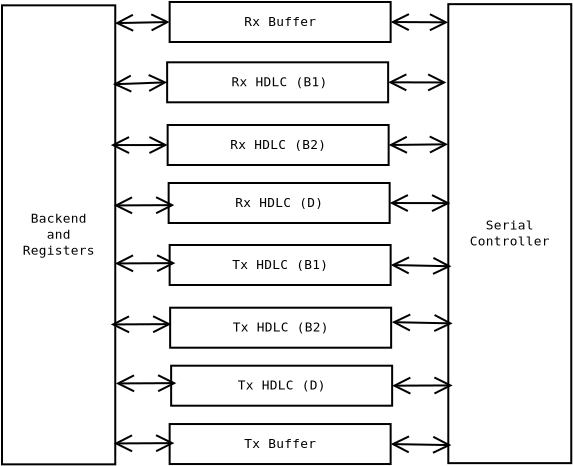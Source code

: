 <?xml version="1.0"?>
<diagram xmlns:dia="http://www.lysator.liu.se/~alla/dia/">
  <diagramdata>
    <attribute name="background">
      <color val="#ffffff"/>
    </attribute>
    <attribute name="paper">
      <composite type="paper">
        <attribute name="name">
          <string>#A4#</string>
        </attribute>
        <attribute name="tmargin">
          <real val="2.82"/>
        </attribute>
        <attribute name="bmargin">
          <real val="2.82"/>
        </attribute>
        <attribute name="lmargin">
          <real val="2.82"/>
        </attribute>
        <attribute name="rmargin">
          <real val="2.82"/>
        </attribute>
        <attribute name="is_portrait">
          <boolean val="true"/>
        </attribute>
        <attribute name="scaling">
          <real val="1"/>
        </attribute>
        <attribute name="fitto">
          <boolean val="false"/>
        </attribute>
      </composite>
    </attribute>
    <attribute name="grid">
      <composite type="grid">
        <attribute name="width_x">
          <real val="1"/>
        </attribute>
        <attribute name="width_y">
          <real val="1"/>
        </attribute>
        <attribute name="visible_x">
          <int val="1"/>
        </attribute>
        <attribute name="visible_y">
          <int val="1"/>
        </attribute>
      </composite>
    </attribute>
    <attribute name="guides">
      <composite type="guides">
        <attribute name="hguides"/>
        <attribute name="vguides"/>
      </composite>
    </attribute>
  </diagramdata>
  <layer name="Background" visible="true">
    <object type="Flowchart - Box" version="0" id="O0">
      <attribute name="obj_pos">
        <point val="11.95,6.95"/>
      </attribute>
      <attribute name="obj_bb">
        <rectangle val="11.9,6.9;23.05,9"/>
      </attribute>
      <attribute name="elem_corner">
        <point val="11.95,6.95"/>
      </attribute>
      <attribute name="elem_width">
        <real val="11.05"/>
      </attribute>
      <attribute name="elem_height">
        <real val="2"/>
      </attribute>
      <attribute name="show_background">
        <boolean val="true"/>
      </attribute>
      <attribute name="padding">
        <real val="0.5"/>
      </attribute>
      <attribute name="text">
        <composite type="text">
          <attribute name="string">
            <string>#Rx HDLC (B1)#</string>
          </attribute>
          <attribute name="font">
            <font name="Courier"/>
          </attribute>
          <attribute name="height">
            <real val="0.8"/>
          </attribute>
          <attribute name="pos">
            <point val="17.475,8.145"/>
          </attribute>
          <attribute name="color">
            <color val="#000000"/>
          </attribute>
          <attribute name="alignment">
            <enum val="1"/>
          </attribute>
        </composite>
      </attribute>
    </object>
    <object type="Flowchart - Box" version="0" id="O1">
      <attribute name="obj_pos">
        <point val="11.975,10.085"/>
      </attribute>
      <attribute name="obj_bb">
        <rectangle val="11.925,10.035;23.075,12.135"/>
      </attribute>
      <attribute name="elem_corner">
        <point val="11.975,10.085"/>
      </attribute>
      <attribute name="elem_width">
        <real val="11.05"/>
      </attribute>
      <attribute name="elem_height">
        <real val="2"/>
      </attribute>
      <attribute name="show_background">
        <boolean val="true"/>
      </attribute>
      <attribute name="padding">
        <real val="0.5"/>
      </attribute>
      <attribute name="text">
        <composite type="text">
          <attribute name="string">
            <string>#Rx HDLC (B2)#</string>
          </attribute>
          <attribute name="font">
            <font name="Courier"/>
          </attribute>
          <attribute name="height">
            <real val="0.8"/>
          </attribute>
          <attribute name="pos">
            <point val="17.5,11.28"/>
          </attribute>
          <attribute name="color">
            <color val="#000000"/>
          </attribute>
          <attribute name="alignment">
            <enum val="1"/>
          </attribute>
        </composite>
      </attribute>
    </object>
    <object type="Flowchart - Box" version="0" id="O2">
      <attribute name="obj_pos">
        <point val="12.025,12.985"/>
      </attribute>
      <attribute name="obj_bb">
        <rectangle val="11.975,12.935;23.125,15.035"/>
      </attribute>
      <attribute name="elem_corner">
        <point val="12.025,12.985"/>
      </attribute>
      <attribute name="elem_width">
        <real val="11.05"/>
      </attribute>
      <attribute name="elem_height">
        <real val="2"/>
      </attribute>
      <attribute name="show_background">
        <boolean val="true"/>
      </attribute>
      <attribute name="padding">
        <real val="0.5"/>
      </attribute>
      <attribute name="text">
        <composite type="text">
          <attribute name="string">
            <string>#Rx HDLC (D)#</string>
          </attribute>
          <attribute name="font">
            <font name="Courier"/>
          </attribute>
          <attribute name="height">
            <real val="0.8"/>
          </attribute>
          <attribute name="pos">
            <point val="17.55,14.18"/>
          </attribute>
          <attribute name="color">
            <color val="#000000"/>
          </attribute>
          <attribute name="alignment">
            <enum val="1"/>
          </attribute>
        </composite>
      </attribute>
    </object>
    <object type="Flowchart - Box" version="0" id="O3">
      <attribute name="obj_pos">
        <point val="12.075,16.085"/>
      </attribute>
      <attribute name="obj_bb">
        <rectangle val="12.025,16.035;23.175,18.135"/>
      </attribute>
      <attribute name="elem_corner">
        <point val="12.075,16.085"/>
      </attribute>
      <attribute name="elem_width">
        <real val="11.05"/>
      </attribute>
      <attribute name="elem_height">
        <real val="2"/>
      </attribute>
      <attribute name="show_background">
        <boolean val="true"/>
      </attribute>
      <attribute name="padding">
        <real val="0.5"/>
      </attribute>
      <attribute name="text">
        <composite type="text">
          <attribute name="string">
            <string>#Tx HDLC (B1)#</string>
          </attribute>
          <attribute name="font">
            <font name="Courier"/>
          </attribute>
          <attribute name="height">
            <real val="0.8"/>
          </attribute>
          <attribute name="pos">
            <point val="17.6,17.28"/>
          </attribute>
          <attribute name="color">
            <color val="#000000"/>
          </attribute>
          <attribute name="alignment">
            <enum val="1"/>
          </attribute>
        </composite>
      </attribute>
    </object>
    <object type="Flowchart - Box" version="0" id="O4">
      <attribute name="obj_pos">
        <point val="12.1,19.22"/>
      </attribute>
      <attribute name="obj_bb">
        <rectangle val="12.05,19.17;23.2,21.27"/>
      </attribute>
      <attribute name="elem_corner">
        <point val="12.1,19.22"/>
      </attribute>
      <attribute name="elem_width">
        <real val="11.05"/>
      </attribute>
      <attribute name="elem_height">
        <real val="2"/>
      </attribute>
      <attribute name="show_background">
        <boolean val="true"/>
      </attribute>
      <attribute name="padding">
        <real val="0.5"/>
      </attribute>
      <attribute name="text">
        <composite type="text">
          <attribute name="string">
            <string>#Tx HDLC (B2)#</string>
          </attribute>
          <attribute name="font">
            <font name="Courier"/>
          </attribute>
          <attribute name="height">
            <real val="0.8"/>
          </attribute>
          <attribute name="pos">
            <point val="17.625,20.415"/>
          </attribute>
          <attribute name="color">
            <color val="#000000"/>
          </attribute>
          <attribute name="alignment">
            <enum val="1"/>
          </attribute>
        </composite>
      </attribute>
    </object>
    <object type="Flowchart - Box" version="0" id="O5">
      <attribute name="obj_pos">
        <point val="12.15,22.12"/>
      </attribute>
      <attribute name="obj_bb">
        <rectangle val="12.1,22.07;23.25,24.17"/>
      </attribute>
      <attribute name="elem_corner">
        <point val="12.15,22.12"/>
      </attribute>
      <attribute name="elem_width">
        <real val="11.05"/>
      </attribute>
      <attribute name="elem_height">
        <real val="2"/>
      </attribute>
      <attribute name="show_background">
        <boolean val="true"/>
      </attribute>
      <attribute name="padding">
        <real val="0.5"/>
      </attribute>
      <attribute name="text">
        <composite type="text">
          <attribute name="string">
            <string>#Tx HDLC (D)#</string>
          </attribute>
          <attribute name="font">
            <font name="Courier"/>
          </attribute>
          <attribute name="height">
            <real val="0.8"/>
          </attribute>
          <attribute name="pos">
            <point val="17.675,23.315"/>
          </attribute>
          <attribute name="color">
            <color val="#000000"/>
          </attribute>
          <attribute name="alignment">
            <enum val="1"/>
          </attribute>
        </composite>
      </attribute>
    </object>
    <object type="Flowchart - Box" version="0" id="O6">
      <attribute name="obj_pos">
        <point val="12.075,3.935"/>
      </attribute>
      <attribute name="obj_bb">
        <rectangle val="12.025,3.885;23.175,5.985"/>
      </attribute>
      <attribute name="elem_corner">
        <point val="12.075,3.935"/>
      </attribute>
      <attribute name="elem_width">
        <real val="11.05"/>
      </attribute>
      <attribute name="elem_height">
        <real val="2"/>
      </attribute>
      <attribute name="show_background">
        <boolean val="true"/>
      </attribute>
      <attribute name="padding">
        <real val="0.5"/>
      </attribute>
      <attribute name="text">
        <composite type="text">
          <attribute name="string">
            <string>#Rx Buffer#</string>
          </attribute>
          <attribute name="font">
            <font name="Courier"/>
          </attribute>
          <attribute name="height">
            <real val="0.8"/>
          </attribute>
          <attribute name="pos">
            <point val="17.6,5.13"/>
          </attribute>
          <attribute name="color">
            <color val="#000000"/>
          </attribute>
          <attribute name="alignment">
            <enum val="1"/>
          </attribute>
        </composite>
      </attribute>
    </object>
    <object type="Flowchart - Box" version="0" id="O7">
      <attribute name="obj_pos">
        <point val="12.075,25.037"/>
      </attribute>
      <attribute name="obj_bb">
        <rectangle val="12.025,24.986;23.175,27.087"/>
      </attribute>
      <attribute name="elem_corner">
        <point val="12.075,25.037"/>
      </attribute>
      <attribute name="elem_width">
        <real val="11.05"/>
      </attribute>
      <attribute name="elem_height">
        <real val="2"/>
      </attribute>
      <attribute name="show_background">
        <boolean val="true"/>
      </attribute>
      <attribute name="padding">
        <real val="0.5"/>
      </attribute>
      <attribute name="text">
        <composite type="text">
          <attribute name="string">
            <string>#Tx Buffer#</string>
          </attribute>
          <attribute name="font">
            <font name="Courier"/>
          </attribute>
          <attribute name="height">
            <real val="0.8"/>
          </attribute>
          <attribute name="pos">
            <point val="17.6,26.231"/>
          </attribute>
          <attribute name="color">
            <color val="#000000"/>
          </attribute>
          <attribute name="alignment">
            <enum val="1"/>
          </attribute>
        </composite>
      </attribute>
    </object>
    <object type="Flowchart - Box" version="0" id="O8">
      <attribute name="obj_pos">
        <point val="3.693,4.102"/>
      </attribute>
      <attribute name="obj_bb">
        <rectangle val="3.643,4.052;9.407,27.102"/>
      </attribute>
      <attribute name="elem_corner">
        <point val="3.693,4.102"/>
      </attribute>
      <attribute name="elem_width">
        <real val="5.663"/>
      </attribute>
      <attribute name="elem_height">
        <real val="22.95"/>
      </attribute>
      <attribute name="show_background">
        <boolean val="true"/>
      </attribute>
      <attribute name="padding">
        <real val="0.5"/>
      </attribute>
      <attribute name="text">
        <composite type="text">
          <attribute name="string">
            <string>#Backend
and
Registers#</string>
          </attribute>
          <attribute name="font">
            <font name="Courier"/>
          </attribute>
          <attribute name="height">
            <real val="0.8"/>
          </attribute>
          <attribute name="pos">
            <point val="6.525,14.971"/>
          </attribute>
          <attribute name="color">
            <color val="#000000"/>
          </attribute>
          <attribute name="alignment">
            <enum val="1"/>
          </attribute>
        </composite>
      </attribute>
    </object>
    <object type="Flowchart - Box" version="0" id="O9">
      <attribute name="obj_pos">
        <point val="26.008,4.042"/>
      </attribute>
      <attribute name="obj_bb">
        <rectangle val="25.958,3.992;32.206,27.041"/>
      </attribute>
      <attribute name="elem_corner">
        <point val="26.008,4.042"/>
      </attribute>
      <attribute name="elem_width">
        <real val="6.148"/>
      </attribute>
      <attribute name="elem_height">
        <real val="22.95"/>
      </attribute>
      <attribute name="show_background">
        <boolean val="true"/>
      </attribute>
      <attribute name="padding">
        <real val="0.5"/>
      </attribute>
      <attribute name="text">
        <composite type="text">
          <attribute name="string">
            <string>#Serial
Controller#</string>
          </attribute>
          <attribute name="font">
            <font name="Courier"/>
          </attribute>
          <attribute name="height">
            <real val="0.8"/>
          </attribute>
          <attribute name="pos">
            <point val="29.082,15.311"/>
          </attribute>
          <attribute name="color">
            <color val="#000000"/>
          </attribute>
          <attribute name="alignment">
            <enum val="1"/>
          </attribute>
        </composite>
      </attribute>
    </object>
    <object type="Standard - Line" version="0" id="O10">
      <attribute name="obj_pos">
        <point val="23.125,4.935"/>
      </attribute>
      <attribute name="obj_bb">
        <rectangle val="22.275,4.085;26.85,5.802"/>
      </attribute>
      <attribute name="conn_endpoints">
        <point val="23.125,4.935"/>
        <point val="26,4.952"/>
      </attribute>
      <attribute name="numcp">
        <int val="1"/>
      </attribute>
      <attribute name="start_arrow">
        <enum val="1"/>
      </attribute>
      <attribute name="start_arrow_length">
        <real val="0.8"/>
      </attribute>
      <attribute name="start_arrow_width">
        <real val="0.8"/>
      </attribute>
      <attribute name="end_arrow">
        <enum val="1"/>
      </attribute>
      <attribute name="end_arrow_length">
        <real val="0.8"/>
      </attribute>
      <attribute name="end_arrow_width">
        <real val="0.8"/>
      </attribute>
      <connections>
        <connection handle="0" to="O6" connection="8"/>
      </connections>
    </object>
    <object type="Standard - Line" version="0" id="O11">
      <attribute name="obj_pos">
        <point val="23,7.95"/>
      </attribute>
      <attribute name="obj_bb">
        <rectangle val="22.15,7.1;26.76,8.808"/>
      </attribute>
      <attribute name="conn_endpoints">
        <point val="23,7.95"/>
        <point val="25.91,7.958"/>
      </attribute>
      <attribute name="numcp">
        <int val="1"/>
      </attribute>
      <attribute name="start_arrow">
        <enum val="1"/>
      </attribute>
      <attribute name="start_arrow_length">
        <real val="0.8"/>
      </attribute>
      <attribute name="start_arrow_width">
        <real val="0.8"/>
      </attribute>
      <attribute name="end_arrow">
        <enum val="1"/>
      </attribute>
      <attribute name="end_arrow_length">
        <real val="0.8"/>
      </attribute>
      <attribute name="end_arrow_width">
        <real val="0.8"/>
      </attribute>
      <connections>
        <connection handle="0" to="O0" connection="8"/>
      </connections>
    </object>
    <object type="Standard - Line" version="0" id="O12">
      <attribute name="obj_pos">
        <point val="9.335,4.992"/>
      </attribute>
      <attribute name="obj_bb">
        <rectangle val="8.485,4.085;12.925,5.842"/>
      </attribute>
      <attribute name="conn_endpoints">
        <point val="9.335,4.992"/>
        <point val="12.075,4.935"/>
      </attribute>
      <attribute name="numcp">
        <int val="1"/>
      </attribute>
      <attribute name="start_arrow">
        <enum val="1"/>
      </attribute>
      <attribute name="start_arrow_length">
        <real val="0.8"/>
      </attribute>
      <attribute name="start_arrow_width">
        <real val="0.8"/>
      </attribute>
      <attribute name="end_arrow">
        <enum val="1"/>
      </attribute>
      <attribute name="end_arrow_length">
        <real val="0.8"/>
      </attribute>
      <attribute name="end_arrow_width">
        <real val="0.8"/>
      </attribute>
      <connections>
        <connection handle="1" to="O6" connection="7"/>
      </connections>
    </object>
    <object type="Standard - Line" version="0" id="O13">
      <attribute name="obj_pos">
        <point val="9.235,8.048"/>
      </attribute>
      <attribute name="obj_bb">
        <rectangle val="8.385,7.1;12.8,8.898"/>
      </attribute>
      <attribute name="conn_endpoints">
        <point val="9.235,8.048"/>
        <point val="11.95,7.95"/>
      </attribute>
      <attribute name="numcp">
        <int val="1"/>
      </attribute>
      <attribute name="start_arrow">
        <enum val="1"/>
      </attribute>
      <attribute name="start_arrow_length">
        <real val="0.8"/>
      </attribute>
      <attribute name="start_arrow_width">
        <real val="0.8"/>
      </attribute>
      <attribute name="end_arrow">
        <enum val="1"/>
      </attribute>
      <attribute name="end_arrow_length">
        <real val="0.8"/>
      </attribute>
      <attribute name="end_arrow_width">
        <real val="0.8"/>
      </attribute>
      <connections>
        <connection handle="1" to="O0" connection="7"/>
      </connections>
    </object>
    <object type="Standard - Line" version="0" id="O14">
      <attribute name="obj_pos">
        <point val="9.135,11.09"/>
      </attribute>
      <attribute name="obj_bb">
        <rectangle val="8.285,10.235;12.825,11.94"/>
      </attribute>
      <attribute name="conn_endpoints">
        <point val="9.135,11.09"/>
        <point val="11.975,11.085"/>
      </attribute>
      <attribute name="numcp">
        <int val="1"/>
      </attribute>
      <attribute name="start_arrow">
        <enum val="1"/>
      </attribute>
      <attribute name="start_arrow_length">
        <real val="0.8"/>
      </attribute>
      <attribute name="start_arrow_width">
        <real val="0.8"/>
      </attribute>
      <attribute name="end_arrow">
        <enum val="1"/>
      </attribute>
      <attribute name="end_arrow_length">
        <real val="0.8"/>
      </attribute>
      <attribute name="end_arrow_width">
        <real val="0.8"/>
      </attribute>
      <connections>
        <connection handle="1" to="O1" connection="7"/>
      </connections>
    </object>
    <object type="Standard - Line" version="0" id="O15">
      <attribute name="obj_pos">
        <point val="23.025,11.085"/>
      </attribute>
      <attribute name="obj_bb">
        <rectangle val="22.175,10.2;26.845,11.935"/>
      </attribute>
      <attribute name="conn_endpoints">
        <point val="23.025,11.085"/>
        <point val="25.995,11.05"/>
      </attribute>
      <attribute name="numcp">
        <int val="1"/>
      </attribute>
      <attribute name="start_arrow">
        <enum val="1"/>
      </attribute>
      <attribute name="start_arrow_length">
        <real val="0.8"/>
      </attribute>
      <attribute name="start_arrow_width">
        <real val="0.8"/>
      </attribute>
      <attribute name="end_arrow">
        <enum val="1"/>
      </attribute>
      <attribute name="end_arrow_length">
        <real val="0.8"/>
      </attribute>
      <attribute name="end_arrow_width">
        <real val="0.8"/>
      </attribute>
      <connections>
        <connection handle="0" to="O1" connection="8"/>
      </connections>
    </object>
    <object type="Standard - Line" version="0" id="O16">
      <attribute name="obj_pos">
        <point val="23.075,13.985"/>
      </attribute>
      <attribute name="obj_bb">
        <rectangle val="22.225,13.135;26.955,14.841"/>
      </attribute>
      <attribute name="conn_endpoints">
        <point val="23.075,13.985"/>
        <point val="26.105,13.992"/>
      </attribute>
      <attribute name="numcp">
        <int val="1"/>
      </attribute>
      <attribute name="start_arrow">
        <enum val="1"/>
      </attribute>
      <attribute name="start_arrow_length">
        <real val="0.8"/>
      </attribute>
      <attribute name="start_arrow_width">
        <real val="0.8"/>
      </attribute>
      <attribute name="end_arrow">
        <enum val="1"/>
      </attribute>
      <attribute name="end_arrow_length">
        <real val="0.8"/>
      </attribute>
      <attribute name="end_arrow_width">
        <real val="0.8"/>
      </attribute>
      <connections>
        <connection handle="0" to="O2" connection="8"/>
      </connections>
    </object>
    <object type="Standard - Line" version="0" id="O17">
      <attribute name="obj_pos">
        <point val="23.125,17.085"/>
      </attribute>
      <attribute name="obj_bb">
        <rectangle val="22.275,16.235;27.015,17.998"/>
      </attribute>
      <attribute name="conn_endpoints">
        <point val="23.125,17.085"/>
        <point val="26.165,17.148"/>
      </attribute>
      <attribute name="numcp">
        <int val="1"/>
      </attribute>
      <attribute name="start_arrow">
        <enum val="1"/>
      </attribute>
      <attribute name="start_arrow_length">
        <real val="0.8"/>
      </attribute>
      <attribute name="start_arrow_width">
        <real val="0.8"/>
      </attribute>
      <attribute name="end_arrow">
        <enum val="1"/>
      </attribute>
      <attribute name="end_arrow_length">
        <real val="0.8"/>
      </attribute>
      <attribute name="end_arrow_width">
        <real val="0.8"/>
      </attribute>
      <connections>
        <connection handle="0" to="O3" connection="8"/>
      </connections>
    </object>
    <object type="Standard - Line" version="0" id="O18">
      <attribute name="obj_pos">
        <point val="23.185,19.942"/>
      </attribute>
      <attribute name="obj_bb">
        <rectangle val="22.335,19.091;27.075,20.855"/>
      </attribute>
      <attribute name="conn_endpoints">
        <point val="23.185,19.942"/>
        <point val="26.225,20.005"/>
      </attribute>
      <attribute name="numcp">
        <int val="1"/>
      </attribute>
      <attribute name="start_arrow">
        <enum val="1"/>
      </attribute>
      <attribute name="start_arrow_length">
        <real val="0.8"/>
      </attribute>
      <attribute name="start_arrow_width">
        <real val="0.8"/>
      </attribute>
      <attribute name="end_arrow">
        <enum val="1"/>
      </attribute>
      <attribute name="end_arrow_length">
        <real val="0.8"/>
      </attribute>
      <attribute name="end_arrow_width">
        <real val="0.8"/>
      </attribute>
    </object>
    <object type="Standard - Line" version="0" id="O19">
      <attribute name="obj_pos">
        <point val="23.2,23.12"/>
      </attribute>
      <attribute name="obj_bb">
        <rectangle val="22.35,22.255;27.075,23.97"/>
      </attribute>
      <attribute name="conn_endpoints">
        <point val="23.2,23.12"/>
        <point val="26.225,23.105"/>
      </attribute>
      <attribute name="numcp">
        <int val="1"/>
      </attribute>
      <attribute name="start_arrow">
        <enum val="1"/>
      </attribute>
      <attribute name="start_arrow_length">
        <real val="0.8"/>
      </attribute>
      <attribute name="start_arrow_width">
        <real val="0.8"/>
      </attribute>
      <attribute name="end_arrow">
        <enum val="1"/>
      </attribute>
      <attribute name="end_arrow_length">
        <real val="0.8"/>
      </attribute>
      <attribute name="end_arrow_width">
        <real val="0.8"/>
      </attribute>
      <connections>
        <connection handle="0" to="O5" connection="8"/>
      </connections>
    </object>
    <object type="Standard - Line" version="0" id="O20">
      <attribute name="obj_pos">
        <point val="23.125,26.037"/>
      </attribute>
      <attribute name="obj_bb">
        <rectangle val="22.275,25.186;27.01,26.942"/>
      </attribute>
      <attribute name="conn_endpoints">
        <point val="23.125,26.037"/>
        <point val="26.16,26.091"/>
      </attribute>
      <attribute name="numcp">
        <int val="1"/>
      </attribute>
      <attribute name="start_arrow">
        <enum val="1"/>
      </attribute>
      <attribute name="start_arrow_length">
        <real val="0.8"/>
      </attribute>
      <attribute name="start_arrow_width">
        <real val="0.8"/>
      </attribute>
      <attribute name="end_arrow">
        <enum val="1"/>
      </attribute>
      <attribute name="end_arrow_length">
        <real val="0.8"/>
      </attribute>
      <attribute name="end_arrow_width">
        <real val="0.8"/>
      </attribute>
      <connections>
        <connection handle="0" to="O7" connection="8"/>
      </connections>
    </object>
    <object type="Standard - Line" version="0" id="O21">
      <attribute name="obj_pos">
        <point val="9.285,14.107"/>
      </attribute>
      <attribute name="obj_bb">
        <rectangle val="8.435,13.242;13.16,14.957"/>
      </attribute>
      <attribute name="conn_endpoints">
        <point val="9.285,14.107"/>
        <point val="12.31,14.091"/>
      </attribute>
      <attribute name="numcp">
        <int val="1"/>
      </attribute>
      <attribute name="start_arrow">
        <enum val="1"/>
      </attribute>
      <attribute name="start_arrow_length">
        <real val="0.8"/>
      </attribute>
      <attribute name="start_arrow_width">
        <real val="0.8"/>
      </attribute>
      <attribute name="end_arrow">
        <enum val="1"/>
      </attribute>
      <attribute name="end_arrow_length">
        <real val="0.8"/>
      </attribute>
      <attribute name="end_arrow_width">
        <real val="0.8"/>
      </attribute>
    </object>
    <object type="Standard - Line" version="0" id="O22">
      <attribute name="obj_pos">
        <point val="9.335,17.007"/>
      </attribute>
      <attribute name="obj_bb">
        <rectangle val="8.485,16.142;13.21,17.857"/>
      </attribute>
      <attribute name="conn_endpoints">
        <point val="9.335,17.007"/>
        <point val="12.36,16.991"/>
      </attribute>
      <attribute name="numcp">
        <int val="1"/>
      </attribute>
      <attribute name="start_arrow">
        <enum val="1"/>
      </attribute>
      <attribute name="start_arrow_length">
        <real val="0.8"/>
      </attribute>
      <attribute name="start_arrow_width">
        <real val="0.8"/>
      </attribute>
      <attribute name="end_arrow">
        <enum val="1"/>
      </attribute>
      <attribute name="end_arrow_length">
        <real val="0.8"/>
      </attribute>
      <attribute name="end_arrow_width">
        <real val="0.8"/>
      </attribute>
    </object>
    <object type="Standard - Line" version="0" id="O23">
      <attribute name="obj_pos">
        <point val="9.135,20.057"/>
      </attribute>
      <attribute name="obj_bb">
        <rectangle val="8.285,19.192;13.01,20.907"/>
      </attribute>
      <attribute name="conn_endpoints">
        <point val="9.135,20.057"/>
        <point val="12.16,20.041"/>
      </attribute>
      <attribute name="numcp">
        <int val="1"/>
      </attribute>
      <attribute name="start_arrow">
        <enum val="1"/>
      </attribute>
      <attribute name="start_arrow_length">
        <real val="0.8"/>
      </attribute>
      <attribute name="start_arrow_width">
        <real val="0.8"/>
      </attribute>
      <attribute name="end_arrow">
        <enum val="1"/>
      </attribute>
      <attribute name="end_arrow_length">
        <real val="0.8"/>
      </attribute>
      <attribute name="end_arrow_width">
        <real val="0.8"/>
      </attribute>
    </object>
    <object type="Standard - Line" version="0" id="O24">
      <attribute name="obj_pos">
        <point val="9.385,23.007"/>
      </attribute>
      <attribute name="obj_bb">
        <rectangle val="8.535,22.142;13.26,23.857"/>
      </attribute>
      <attribute name="conn_endpoints">
        <point val="9.385,23.007"/>
        <point val="12.41,22.991"/>
      </attribute>
      <attribute name="numcp">
        <int val="1"/>
      </attribute>
      <attribute name="start_arrow">
        <enum val="1"/>
      </attribute>
      <attribute name="start_arrow_length">
        <real val="0.8"/>
      </attribute>
      <attribute name="start_arrow_width">
        <real val="0.8"/>
      </attribute>
      <attribute name="end_arrow">
        <enum val="1"/>
      </attribute>
      <attribute name="end_arrow_length">
        <real val="0.8"/>
      </attribute>
      <attribute name="end_arrow_width">
        <real val="0.8"/>
      </attribute>
    </object>
    <object type="Standard - Line" version="0" id="O25">
      <attribute name="obj_pos">
        <point val="9.285,26.007"/>
      </attribute>
      <attribute name="obj_bb">
        <rectangle val="8.435,25.142;13.16,26.857"/>
      </attribute>
      <attribute name="conn_endpoints">
        <point val="9.285,26.007"/>
        <point val="12.31,25.991"/>
      </attribute>
      <attribute name="numcp">
        <int val="1"/>
      </attribute>
      <attribute name="start_arrow">
        <enum val="1"/>
      </attribute>
      <attribute name="start_arrow_length">
        <real val="0.8"/>
      </attribute>
      <attribute name="start_arrow_width">
        <real val="0.8"/>
      </attribute>
      <attribute name="end_arrow">
        <enum val="1"/>
      </attribute>
      <attribute name="end_arrow_length">
        <real val="0.8"/>
      </attribute>
      <attribute name="end_arrow_width">
        <real val="0.8"/>
      </attribute>
    </object>
  </layer>
</diagram>
